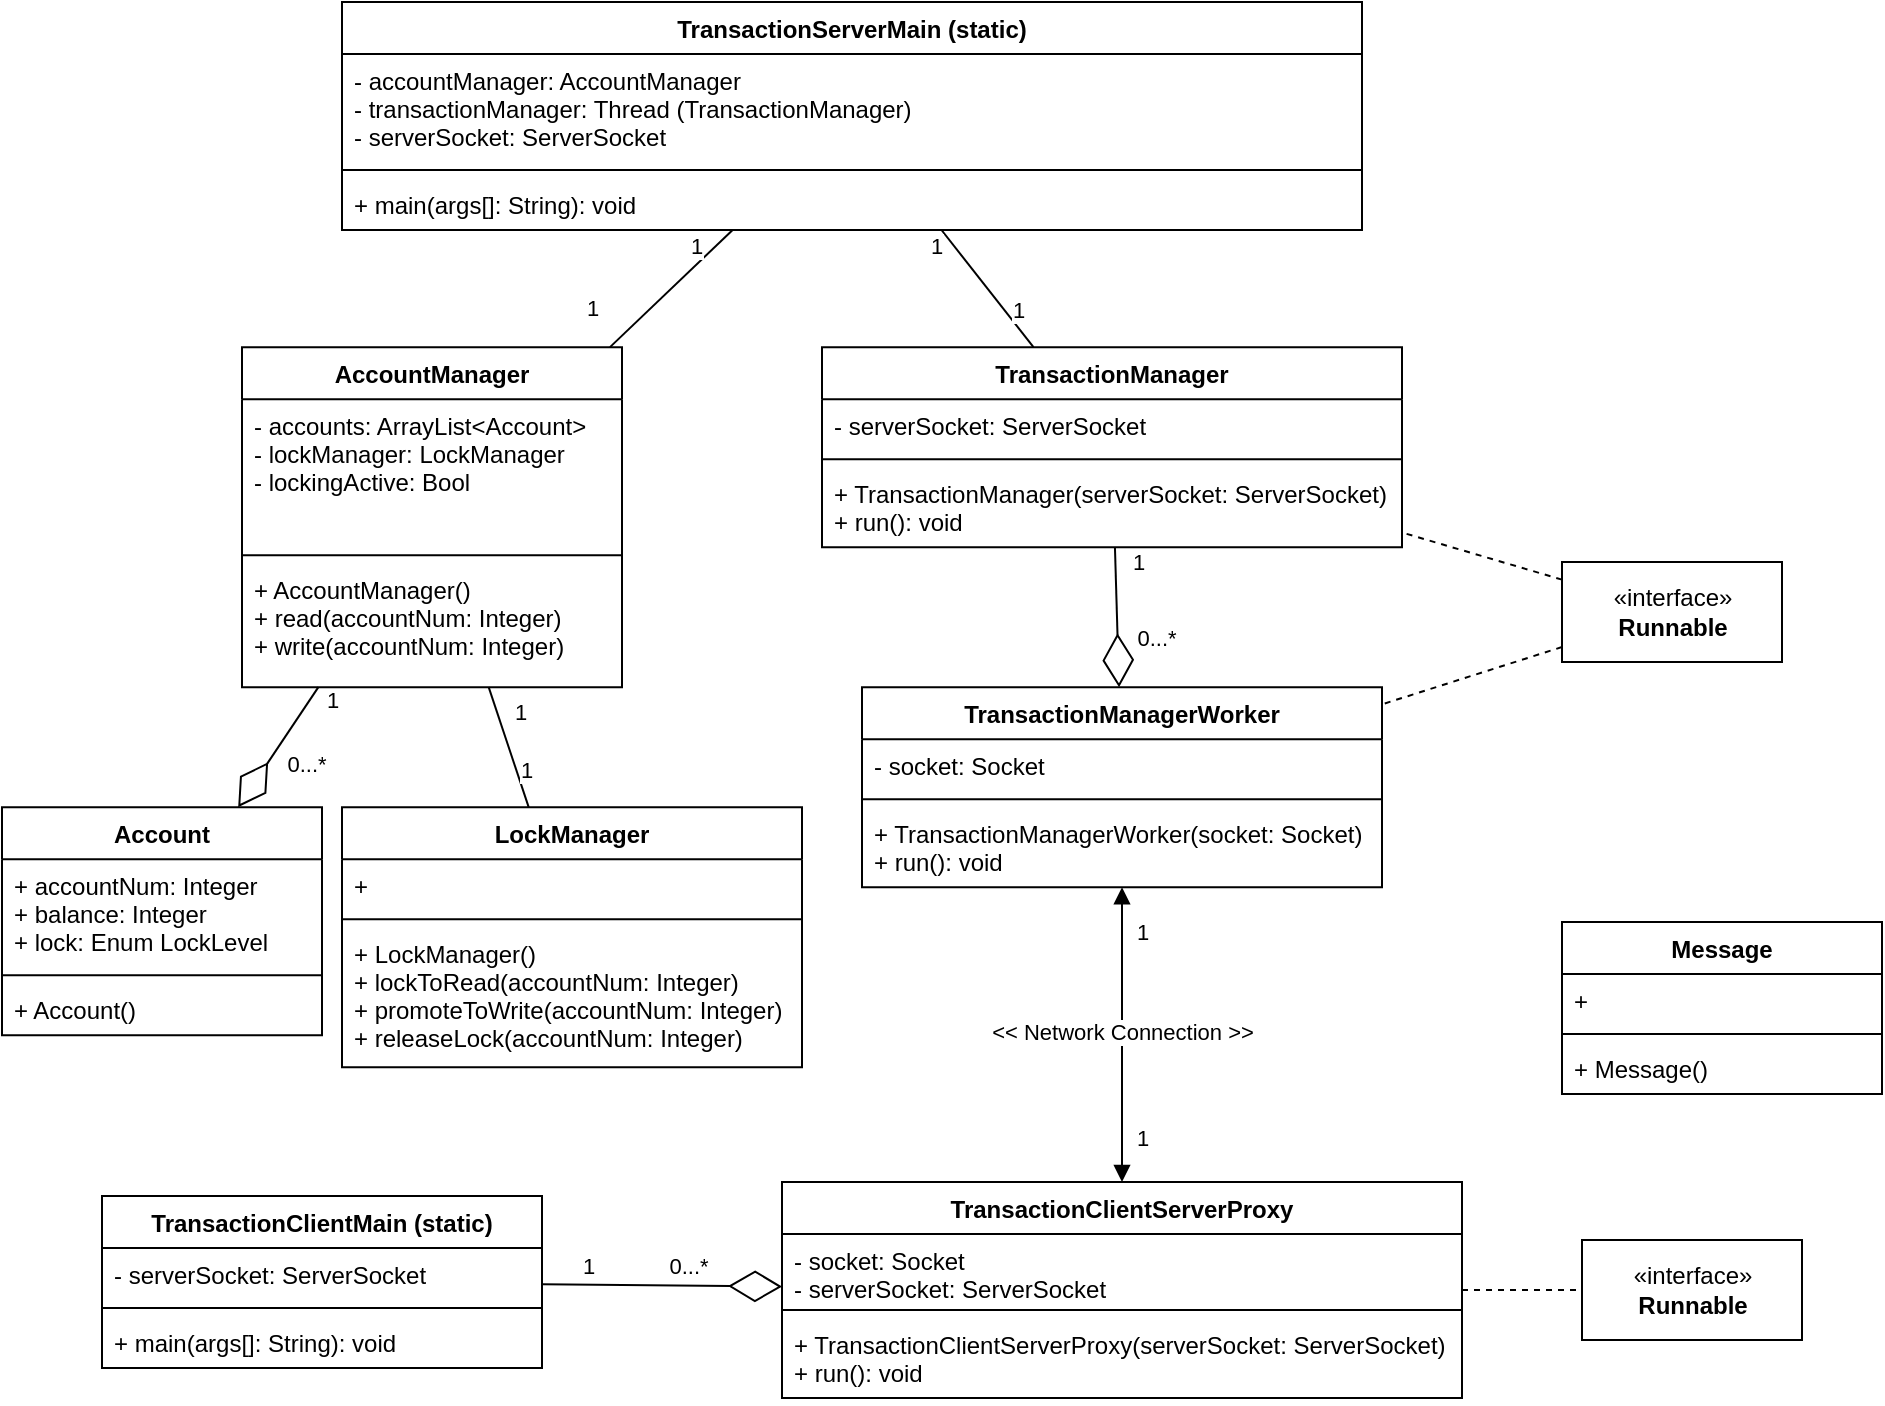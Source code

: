 <mxfile version="13.7.9" type="device"><diagram id="jX9AXcipegBINNQsfnJN" name="Page-1"><mxGraphModel dx="1116" dy="2000" grid="1" gridSize="10" guides="1" tooltips="1" connect="1" arrows="1" fold="1" page="1" pageScale="1" pageWidth="850" pageHeight="1100" math="0" shadow="0"><root><mxCell id="0"/><mxCell id="1" parent="0"/><mxCell id="NXaQ1Tgg4H0rjODwHbQp-44" style="rounded=0;orthogonalLoop=1;jettySize=auto;html=1;endArrow=none;endFill=0;" parent="1" source="NXaQ1Tgg4H0rjODwHbQp-5" target="NXaQ1Tgg4H0rjODwHbQp-17" edge="1"><mxGeometry relative="1" as="geometry"><mxPoint x="490" y="310" as="sourcePoint"/><mxPoint x="570" y="310" as="targetPoint"/></mxGeometry></mxCell><mxCell id="NXaQ1Tgg4H0rjODwHbQp-45" value="1" style="edgeLabel;html=1;align=center;verticalAlign=middle;resizable=0;points=[];" parent="NXaQ1Tgg4H0rjODwHbQp-44" vertex="1" connectable="0"><mxGeometry x="-0.709" relative="1" as="geometry"><mxPoint x="-9.81" y="-1.13" as="offset"/></mxGeometry></mxCell><mxCell id="NXaQ1Tgg4H0rjODwHbQp-46" value="1" style="edgeLabel;html=1;align=center;verticalAlign=middle;resizable=0;points=[];" parent="NXaQ1Tgg4H0rjODwHbQp-44" vertex="1" connectable="0"><mxGeometry x="0.811" y="-1" relative="1" as="geometry"><mxPoint x="-14" y="-14" as="offset"/></mxGeometry></mxCell><mxCell id="NXaQ1Tgg4H0rjODwHbQp-47" style="rounded=0;orthogonalLoop=1;jettySize=auto;html=1;endArrow=none;endFill=0;" parent="1" source="NXaQ1Tgg4H0rjODwHbQp-17" target="NXaQ1Tgg4H0rjODwHbQp-21" edge="1"><mxGeometry relative="1" as="geometry"><mxPoint x="808.974" y="98.57" as="sourcePoint"/><mxPoint x="746.026" y="202.57" as="targetPoint"/></mxGeometry></mxCell><mxCell id="NXaQ1Tgg4H0rjODwHbQp-48" value="1" style="edgeLabel;html=1;align=center;verticalAlign=middle;resizable=0;points=[];" parent="NXaQ1Tgg4H0rjODwHbQp-47" vertex="1" connectable="0"><mxGeometry x="-0.709" relative="1" as="geometry"><mxPoint x="12.96" y="3.24" as="offset"/></mxGeometry></mxCell><mxCell id="NXaQ1Tgg4H0rjODwHbQp-49" value="1" style="edgeLabel;html=1;align=center;verticalAlign=middle;resizable=0;points=[];" parent="NXaQ1Tgg4H0rjODwHbQp-47" vertex="1" connectable="0"><mxGeometry x="0.811" y="-1" relative="1" as="geometry"><mxPoint x="0.75" y="-14" as="offset"/></mxGeometry></mxCell><mxCell id="NXaQ1Tgg4H0rjODwHbQp-50" style="rounded=0;orthogonalLoop=1;jettySize=auto;html=1;endArrow=none;endFill=0;" parent="1" source="NXaQ1Tgg4H0rjODwHbQp-5" target="NXaQ1Tgg4H0rjODwHbQp-13" edge="1"><mxGeometry relative="1" as="geometry"><mxPoint x="818.974" y="136.0" as="sourcePoint"/><mxPoint x="756.026" y="240.0" as="targetPoint"/></mxGeometry></mxCell><mxCell id="NXaQ1Tgg4H0rjODwHbQp-51" value="1" style="edgeLabel;html=1;align=center;verticalAlign=middle;resizable=0;points=[];" parent="NXaQ1Tgg4H0rjODwHbQp-50" vertex="1" connectable="0"><mxGeometry x="-0.709" relative="1" as="geometry"><mxPoint x="-9.81" y="-1.13" as="offset"/></mxGeometry></mxCell><mxCell id="NXaQ1Tgg4H0rjODwHbQp-52" value="1" style="edgeLabel;html=1;align=center;verticalAlign=middle;resizable=0;points=[];" parent="NXaQ1Tgg4H0rjODwHbQp-50" vertex="1" connectable="0"><mxGeometry x="0.811" y="-1" relative="1" as="geometry"><mxPoint x="-3.2" y="-14" as="offset"/></mxGeometry></mxCell><mxCell id="NXaQ1Tgg4H0rjODwHbQp-53" value="" style="endArrow=diamondThin;endFill=0;endSize=24;html=1;" parent="1" source="NXaQ1Tgg4H0rjODwHbQp-17" target="NXaQ1Tgg4H0rjODwHbQp-33" edge="1"><mxGeometry width="160" relative="1" as="geometry"><mxPoint x="650" y="302.57" as="sourcePoint"/><mxPoint x="810" y="302.57" as="targetPoint"/></mxGeometry></mxCell><mxCell id="NXaQ1Tgg4H0rjODwHbQp-54" value="1" style="edgeLabel;html=1;align=center;verticalAlign=middle;resizable=0;points=[];" parent="NXaQ1Tgg4H0rjODwHbQp-53" vertex="1" connectable="0"><mxGeometry x="-0.742" y="-1" relative="1" as="geometry"><mxPoint x="12.32" y="-1.43" as="offset"/></mxGeometry></mxCell><mxCell id="NXaQ1Tgg4H0rjODwHbQp-55" value="0...*" style="edgeLabel;html=1;align=center;verticalAlign=middle;resizable=0;points=[];" parent="NXaQ1Tgg4H0rjODwHbQp-53" vertex="1" connectable="0"><mxGeometry x="0.279" relative="1" as="geometry"><mxPoint x="18.79" as="offset"/></mxGeometry></mxCell><mxCell id="NXaQ1Tgg4H0rjODwHbQp-57" value="" style="endArrow=diamondThin;endFill=0;endSize=24;html=1;" parent="1" source="NXaQ1Tgg4H0rjODwHbQp-13" target="NXaQ1Tgg4H0rjODwHbQp-25" edge="1"><mxGeometry width="160" relative="1" as="geometry"><mxPoint x="1147.765" y="300" as="sourcePoint"/><mxPoint x="1192.235" y="384" as="targetPoint"/></mxGeometry></mxCell><mxCell id="NXaQ1Tgg4H0rjODwHbQp-58" value="1" style="edgeLabel;html=1;align=center;verticalAlign=middle;resizable=0;points=[];" parent="NXaQ1Tgg4H0rjODwHbQp-57" vertex="1" connectable="0"><mxGeometry x="-0.742" y="-1" relative="1" as="geometry"><mxPoint x="12.32" y="-1.43" as="offset"/></mxGeometry></mxCell><mxCell id="NXaQ1Tgg4H0rjODwHbQp-59" value="0...*" style="edgeLabel;html=1;align=center;verticalAlign=middle;resizable=0;points=[];" parent="NXaQ1Tgg4H0rjODwHbQp-57" vertex="1" connectable="0"><mxGeometry x="0.279" relative="1" as="geometry"><mxPoint x="18.79" as="offset"/></mxGeometry></mxCell><mxCell id="igtJorB9SF969na8leFU-14" style="edgeStyle=none;rounded=0;orthogonalLoop=1;jettySize=auto;html=1;dashed=1;endArrow=none;endFill=0;" edge="1" parent="1" source="NXaQ1Tgg4H0rjODwHbQp-9" target="igtJorB9SF969na8leFU-13"><mxGeometry relative="1" as="geometry"/></mxCell><mxCell id="igtJorB9SF969na8leFU-11" style="rounded=0;orthogonalLoop=1;jettySize=auto;html=1;endArrow=none;endFill=0;dashed=1;" edge="1" parent="1" source="igtJorB9SF969na8leFU-9" target="NXaQ1Tgg4H0rjODwHbQp-13"><mxGeometry relative="1" as="geometry"/></mxCell><mxCell id="igtJorB9SF969na8leFU-12" style="edgeStyle=none;rounded=0;orthogonalLoop=1;jettySize=auto;html=1;dashed=1;endArrow=none;endFill=0;" edge="1" parent="1" source="igtJorB9SF969na8leFU-9" target="NXaQ1Tgg4H0rjODwHbQp-25"><mxGeometry relative="1" as="geometry"/></mxCell><mxCell id="igtJorB9SF969na8leFU-9" value="«interface»&lt;br&gt;&lt;b&gt;Runnable&lt;/b&gt;" style="html=1;" vertex="1" parent="1"><mxGeometry x="1260" y="240" width="110" height="50" as="geometry"/></mxCell><mxCell id="igtJorB9SF969na8leFU-13" value="«interface»&lt;br&gt;&lt;b&gt;Runnable&lt;/b&gt;" style="html=1;" vertex="1" parent="1"><mxGeometry x="1270" y="579" width="110" height="50" as="geometry"/></mxCell><mxCell id="igtJorB9SF969na8leFU-15" value="" style="endArrow=diamondThin;endFill=0;endSize=24;html=1;" edge="1" parent="1" source="NXaQ1Tgg4H0rjODwHbQp-1" target="NXaQ1Tgg4H0rjODwHbQp-9"><mxGeometry width="160" relative="1" as="geometry"><mxPoint x="750" y="607.0" as="sourcePoint"/><mxPoint x="850" y="607.0" as="targetPoint"/></mxGeometry></mxCell><mxCell id="igtJorB9SF969na8leFU-16" value="1" style="edgeLabel;html=1;align=center;verticalAlign=middle;resizable=0;points=[];" vertex="1" connectable="0" parent="igtJorB9SF969na8leFU-15"><mxGeometry x="-0.742" y="-1" relative="1" as="geometry"><mxPoint x="6.9" y="-11" as="offset"/></mxGeometry></mxCell><mxCell id="igtJorB9SF969na8leFU-17" value="0...*" style="edgeLabel;html=1;align=center;verticalAlign=middle;resizable=0;points=[];" vertex="1" connectable="0" parent="igtJorB9SF969na8leFU-15"><mxGeometry x="0.279" relative="1" as="geometry"><mxPoint x="-4.14" y="-10" as="offset"/></mxGeometry></mxCell><mxCell id="igtJorB9SF969na8leFU-18" style="edgeStyle=none;rounded=0;orthogonalLoop=1;jettySize=auto;html=1;endArrow=block;endFill=1;startArrow=block;startFill=1;" edge="1" parent="1" source="NXaQ1Tgg4H0rjODwHbQp-25" target="NXaQ1Tgg4H0rjODwHbQp-9"><mxGeometry relative="1" as="geometry"/></mxCell><mxCell id="igtJorB9SF969na8leFU-19" value="&amp;lt;&amp;lt; Network Connection &amp;gt;&amp;gt;" style="edgeLabel;html=1;align=center;verticalAlign=middle;resizable=0;points=[];" vertex="1" connectable="0" parent="igtJorB9SF969na8leFU-18"><mxGeometry x="-0.026" relative="1" as="geometry"><mxPoint as="offset"/></mxGeometry></mxCell><mxCell id="igtJorB9SF969na8leFU-24" value="1" style="edgeLabel;html=1;align=center;verticalAlign=middle;resizable=0;points=[];" vertex="1" connectable="0" parent="igtJorB9SF969na8leFU-18"><mxGeometry x="-0.717" y="2" relative="1" as="geometry"><mxPoint x="8" y="1.67" as="offset"/></mxGeometry></mxCell><mxCell id="igtJorB9SF969na8leFU-25" value="1" style="edgeLabel;html=1;align=center;verticalAlign=middle;resizable=0;points=[];" vertex="1" connectable="0" parent="igtJorB9SF969na8leFU-18"><mxGeometry x="0.7" y="1" relative="1" as="geometry"><mxPoint x="9" as="offset"/></mxGeometry></mxCell><mxCell id="NXaQ1Tgg4H0rjODwHbQp-5" value="TransactionServerMain (static)" style="swimlane;fontStyle=1;align=center;verticalAlign=top;childLayout=stackLayout;horizontal=1;startSize=26;horizontalStack=0;resizeParent=1;resizeParentMax=0;resizeLast=0;collapsible=1;marginBottom=0;" parent="1" vertex="1"><mxGeometry x="650" y="-40" width="510" height="114" as="geometry"/></mxCell><mxCell id="NXaQ1Tgg4H0rjODwHbQp-6" value="- accountManager: AccountManager&#10;- transactionManager: Thread (TransactionManager)&#10;- serverSocket: ServerSocket" style="text;strokeColor=none;fillColor=none;align=left;verticalAlign=top;spacingLeft=4;spacingRight=4;overflow=hidden;rotatable=0;points=[[0,0.5],[1,0.5]];portConstraint=eastwest;" parent="NXaQ1Tgg4H0rjODwHbQp-5" vertex="1"><mxGeometry y="26" width="510" height="54" as="geometry"/></mxCell><mxCell id="NXaQ1Tgg4H0rjODwHbQp-7" value="" style="line;strokeWidth=1;fillColor=none;align=left;verticalAlign=middle;spacingTop=-1;spacingLeft=3;spacingRight=3;rotatable=0;labelPosition=right;points=[];portConstraint=eastwest;" parent="NXaQ1Tgg4H0rjODwHbQp-5" vertex="1"><mxGeometry y="80" width="510" height="8" as="geometry"/></mxCell><mxCell id="NXaQ1Tgg4H0rjODwHbQp-8" value="+ main(args[]: String): void" style="text;strokeColor=none;fillColor=none;align=left;verticalAlign=top;spacingLeft=4;spacingRight=4;overflow=hidden;rotatable=0;points=[[0,0.5],[1,0.5]];portConstraint=eastwest;" parent="NXaQ1Tgg4H0rjODwHbQp-5" vertex="1"><mxGeometry y="88" width="510" height="26" as="geometry"/></mxCell><mxCell id="NXaQ1Tgg4H0rjODwHbQp-33" value="Account" style="swimlane;fontStyle=1;align=center;verticalAlign=top;childLayout=stackLayout;horizontal=1;startSize=26;horizontalStack=0;resizeParent=1;resizeParentMax=0;resizeLast=0;collapsible=1;marginBottom=0;" parent="1" vertex="1"><mxGeometry x="480" y="362.57" width="160" height="114" as="geometry"/></mxCell><mxCell id="NXaQ1Tgg4H0rjODwHbQp-34" value="+ accountNum: Integer&#10;+ balance: Integer&#10;+ lock: Enum LockLevel" style="text;strokeColor=none;fillColor=none;align=left;verticalAlign=top;spacingLeft=4;spacingRight=4;overflow=hidden;rotatable=0;points=[[0,0.5],[1,0.5]];portConstraint=eastwest;" parent="NXaQ1Tgg4H0rjODwHbQp-33" vertex="1"><mxGeometry y="26" width="160" height="54" as="geometry"/></mxCell><mxCell id="NXaQ1Tgg4H0rjODwHbQp-35" value="" style="line;strokeWidth=1;fillColor=none;align=left;verticalAlign=middle;spacingTop=-1;spacingLeft=3;spacingRight=3;rotatable=0;labelPosition=right;points=[];portConstraint=eastwest;" parent="NXaQ1Tgg4H0rjODwHbQp-33" vertex="1"><mxGeometry y="80" width="160" height="8" as="geometry"/></mxCell><mxCell id="NXaQ1Tgg4H0rjODwHbQp-36" value="+ Account()" style="text;strokeColor=none;fillColor=none;align=left;verticalAlign=top;spacingLeft=4;spacingRight=4;overflow=hidden;rotatable=0;points=[[0,0.5],[1,0.5]];portConstraint=eastwest;" parent="NXaQ1Tgg4H0rjODwHbQp-33" vertex="1"><mxGeometry y="88" width="160" height="26" as="geometry"/></mxCell><mxCell id="NXaQ1Tgg4H0rjODwHbQp-21" value="LockManager" style="swimlane;fontStyle=1;align=center;verticalAlign=top;childLayout=stackLayout;horizontal=1;startSize=26;horizontalStack=0;resizeParent=1;resizeParentMax=0;resizeLast=0;collapsible=1;marginBottom=0;" parent="1" vertex="1"><mxGeometry x="650" y="362.57" width="230" height="130" as="geometry"/></mxCell><mxCell id="NXaQ1Tgg4H0rjODwHbQp-22" value="+ " style="text;strokeColor=none;fillColor=none;align=left;verticalAlign=top;spacingLeft=4;spacingRight=4;overflow=hidden;rotatable=0;points=[[0,0.5],[1,0.5]];portConstraint=eastwest;" parent="NXaQ1Tgg4H0rjODwHbQp-21" vertex="1"><mxGeometry y="26" width="230" height="26" as="geometry"/></mxCell><mxCell id="NXaQ1Tgg4H0rjODwHbQp-23" value="" style="line;strokeWidth=1;fillColor=none;align=left;verticalAlign=middle;spacingTop=-1;spacingLeft=3;spacingRight=3;rotatable=0;labelPosition=right;points=[];portConstraint=eastwest;" parent="NXaQ1Tgg4H0rjODwHbQp-21" vertex="1"><mxGeometry y="52" width="230" height="8" as="geometry"/></mxCell><mxCell id="NXaQ1Tgg4H0rjODwHbQp-24" value="+ LockManager()&#10;+ lockToRead(accountNum: Integer)&#10;+ promoteToWrite(accountNum: Integer)&#10;+ releaseLock(accountNum: Integer)" style="text;strokeColor=none;fillColor=none;align=left;verticalAlign=top;spacingLeft=4;spacingRight=4;overflow=hidden;rotatable=0;points=[[0,0.5],[1,0.5]];portConstraint=eastwest;" parent="NXaQ1Tgg4H0rjODwHbQp-21" vertex="1"><mxGeometry y="60" width="230" height="70" as="geometry"/></mxCell><mxCell id="NXaQ1Tgg4H0rjODwHbQp-17" value="AccountManager" style="swimlane;fontStyle=1;align=center;verticalAlign=top;childLayout=stackLayout;horizontal=1;startSize=26;horizontalStack=0;resizeParent=1;resizeParentMax=0;resizeLast=0;collapsible=1;marginBottom=0;" parent="1" vertex="1"><mxGeometry x="600" y="132.57" width="190" height="170" as="geometry"/></mxCell><mxCell id="NXaQ1Tgg4H0rjODwHbQp-18" value="- accounts: ArrayList&lt;Account&gt;&#10;- lockManager: LockManager&#10;- lockingActive: Bool" style="text;strokeColor=none;fillColor=none;align=left;verticalAlign=top;spacingLeft=4;spacingRight=4;overflow=hidden;rotatable=0;points=[[0,0.5],[1,0.5]];portConstraint=eastwest;" parent="NXaQ1Tgg4H0rjODwHbQp-17" vertex="1"><mxGeometry y="26" width="190" height="74" as="geometry"/></mxCell><mxCell id="NXaQ1Tgg4H0rjODwHbQp-19" value="" style="line;strokeWidth=1;fillColor=none;align=left;verticalAlign=middle;spacingTop=-1;spacingLeft=3;spacingRight=3;rotatable=0;labelPosition=right;points=[];portConstraint=eastwest;" parent="NXaQ1Tgg4H0rjODwHbQp-17" vertex="1"><mxGeometry y="100" width="190" height="8" as="geometry"/></mxCell><mxCell id="NXaQ1Tgg4H0rjODwHbQp-20" value="+ AccountManager()&#10;+ read(accountNum: Integer)&#10;+ write(accountNum: Integer)" style="text;strokeColor=none;fillColor=none;align=left;verticalAlign=top;spacingLeft=4;spacingRight=4;overflow=hidden;rotatable=0;points=[[0,0.5],[1,0.5]];portConstraint=eastwest;" parent="NXaQ1Tgg4H0rjODwHbQp-17" vertex="1"><mxGeometry y="108" width="190" height="62" as="geometry"/></mxCell><mxCell id="NXaQ1Tgg4H0rjODwHbQp-13" value="TransactionManager" style="swimlane;fontStyle=1;align=center;verticalAlign=top;childLayout=stackLayout;horizontal=1;startSize=26;horizontalStack=0;resizeParent=1;resizeParentMax=0;resizeLast=0;collapsible=1;marginBottom=0;" parent="1" vertex="1"><mxGeometry x="890" y="132.57" width="290" height="100" as="geometry"/></mxCell><mxCell id="NXaQ1Tgg4H0rjODwHbQp-14" value="- serverSocket: ServerSocket" style="text;strokeColor=none;fillColor=none;align=left;verticalAlign=top;spacingLeft=4;spacingRight=4;overflow=hidden;rotatable=0;points=[[0,0.5],[1,0.5]];portConstraint=eastwest;" parent="NXaQ1Tgg4H0rjODwHbQp-13" vertex="1"><mxGeometry y="26" width="290" height="26" as="geometry"/></mxCell><mxCell id="NXaQ1Tgg4H0rjODwHbQp-15" value="" style="line;strokeWidth=1;fillColor=none;align=left;verticalAlign=middle;spacingTop=-1;spacingLeft=3;spacingRight=3;rotatable=0;labelPosition=right;points=[];portConstraint=eastwest;" parent="NXaQ1Tgg4H0rjODwHbQp-13" vertex="1"><mxGeometry y="52" width="290" height="8" as="geometry"/></mxCell><mxCell id="NXaQ1Tgg4H0rjODwHbQp-16" value="+ TransactionManager(serverSocket: ServerSocket)&#10;+ run(): void" style="text;strokeColor=none;fillColor=none;align=left;verticalAlign=top;spacingLeft=4;spacingRight=4;overflow=hidden;rotatable=0;points=[[0,0.5],[1,0.5]];portConstraint=eastwest;" parent="NXaQ1Tgg4H0rjODwHbQp-13" vertex="1"><mxGeometry y="60" width="290" height="40" as="geometry"/></mxCell><mxCell id="NXaQ1Tgg4H0rjODwHbQp-25" value="TransactionManagerWorker" style="swimlane;fontStyle=1;align=center;verticalAlign=top;childLayout=stackLayout;horizontal=1;startSize=26;horizontalStack=0;resizeParent=1;resizeParentMax=0;resizeLast=0;collapsible=1;marginBottom=0;" parent="1" vertex="1"><mxGeometry x="910" y="302.57" width="260" height="100" as="geometry"/></mxCell><mxCell id="NXaQ1Tgg4H0rjODwHbQp-26" value="- socket: Socket" style="text;strokeColor=none;fillColor=none;align=left;verticalAlign=top;spacingLeft=4;spacingRight=4;overflow=hidden;rotatable=0;points=[[0,0.5],[1,0.5]];portConstraint=eastwest;" parent="NXaQ1Tgg4H0rjODwHbQp-25" vertex="1"><mxGeometry y="26" width="260" height="26" as="geometry"/></mxCell><mxCell id="NXaQ1Tgg4H0rjODwHbQp-27" value="" style="line;strokeWidth=1;fillColor=none;align=left;verticalAlign=middle;spacingTop=-1;spacingLeft=3;spacingRight=3;rotatable=0;labelPosition=right;points=[];portConstraint=eastwest;" parent="NXaQ1Tgg4H0rjODwHbQp-25" vertex="1"><mxGeometry y="52" width="260" height="8" as="geometry"/></mxCell><mxCell id="NXaQ1Tgg4H0rjODwHbQp-28" value="+ TransactionManagerWorker(socket: Socket)&#10;+ run(): void" style="text;strokeColor=none;fillColor=none;align=left;verticalAlign=top;spacingLeft=4;spacingRight=4;overflow=hidden;rotatable=0;points=[[0,0.5],[1,0.5]];portConstraint=eastwest;" parent="NXaQ1Tgg4H0rjODwHbQp-25" vertex="1"><mxGeometry y="60" width="260" height="40" as="geometry"/></mxCell><mxCell id="NXaQ1Tgg4H0rjODwHbQp-1" value="TransactionClientMain (static)" style="swimlane;fontStyle=1;align=center;verticalAlign=top;childLayout=stackLayout;horizontal=1;startSize=26;horizontalStack=0;resizeParent=1;resizeParentMax=0;resizeLast=0;collapsible=1;marginBottom=0;" parent="1" vertex="1"><mxGeometry x="530" y="557" width="220" height="86" as="geometry"/></mxCell><mxCell id="NXaQ1Tgg4H0rjODwHbQp-2" value="- serverSocket: ServerSocket" style="text;strokeColor=none;fillColor=none;align=left;verticalAlign=top;spacingLeft=4;spacingRight=4;overflow=hidden;rotatable=0;points=[[0,0.5],[1,0.5]];portConstraint=eastwest;" parent="NXaQ1Tgg4H0rjODwHbQp-1" vertex="1"><mxGeometry y="26" width="220" height="26" as="geometry"/></mxCell><mxCell id="NXaQ1Tgg4H0rjODwHbQp-3" value="" style="line;strokeWidth=1;fillColor=none;align=left;verticalAlign=middle;spacingTop=-1;spacingLeft=3;spacingRight=3;rotatable=0;labelPosition=right;points=[];portConstraint=eastwest;" parent="NXaQ1Tgg4H0rjODwHbQp-1" vertex="1"><mxGeometry y="52" width="220" height="8" as="geometry"/></mxCell><mxCell id="NXaQ1Tgg4H0rjODwHbQp-4" value="+ main(args[]: String): void" style="text;strokeColor=none;fillColor=none;align=left;verticalAlign=top;spacingLeft=4;spacingRight=4;overflow=hidden;rotatable=0;points=[[0,0.5],[1,0.5]];portConstraint=eastwest;" parent="NXaQ1Tgg4H0rjODwHbQp-1" vertex="1"><mxGeometry y="60" width="220" height="26" as="geometry"/></mxCell><mxCell id="NXaQ1Tgg4H0rjODwHbQp-9" value="TransactionClientServerProxy" style="swimlane;fontStyle=1;align=center;verticalAlign=top;childLayout=stackLayout;horizontal=1;startSize=26;horizontalStack=0;resizeParent=1;resizeParentMax=0;resizeLast=0;collapsible=1;marginBottom=0;" parent="1" vertex="1"><mxGeometry x="870" y="550" width="340" height="108" as="geometry"/></mxCell><mxCell id="NXaQ1Tgg4H0rjODwHbQp-10" value="- socket: Socket&#10;- serverSocket: ServerSocket" style="text;strokeColor=none;fillColor=none;align=left;verticalAlign=top;spacingLeft=4;spacingRight=4;overflow=hidden;rotatable=0;points=[[0,0.5],[1,0.5]];portConstraint=eastwest;" parent="NXaQ1Tgg4H0rjODwHbQp-9" vertex="1"><mxGeometry y="26" width="340" height="34" as="geometry"/></mxCell><mxCell id="NXaQ1Tgg4H0rjODwHbQp-11" value="" style="line;strokeWidth=1;fillColor=none;align=left;verticalAlign=middle;spacingTop=-1;spacingLeft=3;spacingRight=3;rotatable=0;labelPosition=right;points=[];portConstraint=eastwest;" parent="NXaQ1Tgg4H0rjODwHbQp-9" vertex="1"><mxGeometry y="60" width="340" height="8" as="geometry"/></mxCell><mxCell id="NXaQ1Tgg4H0rjODwHbQp-12" value="+ TransactionClientServerProxy(serverSocket: ServerSocket)&#10;+ run(): void" style="text;strokeColor=none;fillColor=none;align=left;verticalAlign=top;spacingLeft=4;spacingRight=4;overflow=hidden;rotatable=0;points=[[0,0.5],[1,0.5]];portConstraint=eastwest;" parent="NXaQ1Tgg4H0rjODwHbQp-9" vertex="1"><mxGeometry y="68" width="340" height="40" as="geometry"/></mxCell><mxCell id="igtJorB9SF969na8leFU-20" value="Message" style="swimlane;fontStyle=1;align=center;verticalAlign=top;childLayout=stackLayout;horizontal=1;startSize=26;horizontalStack=0;resizeParent=1;resizeParentMax=0;resizeLast=0;collapsible=1;marginBottom=0;" vertex="1" parent="1"><mxGeometry x="1260" y="420" width="160" height="86" as="geometry"/></mxCell><mxCell id="igtJorB9SF969na8leFU-21" value="+ " style="text;strokeColor=none;fillColor=none;align=left;verticalAlign=top;spacingLeft=4;spacingRight=4;overflow=hidden;rotatable=0;points=[[0,0.5],[1,0.5]];portConstraint=eastwest;" vertex="1" parent="igtJorB9SF969na8leFU-20"><mxGeometry y="26" width="160" height="26" as="geometry"/></mxCell><mxCell id="igtJorB9SF969na8leFU-22" value="" style="line;strokeWidth=1;fillColor=none;align=left;verticalAlign=middle;spacingTop=-1;spacingLeft=3;spacingRight=3;rotatable=0;labelPosition=right;points=[];portConstraint=eastwest;" vertex="1" parent="igtJorB9SF969na8leFU-20"><mxGeometry y="52" width="160" height="8" as="geometry"/></mxCell><mxCell id="igtJorB9SF969na8leFU-23" value="+ Message()" style="text;strokeColor=none;fillColor=none;align=left;verticalAlign=top;spacingLeft=4;spacingRight=4;overflow=hidden;rotatable=0;points=[[0,0.5],[1,0.5]];portConstraint=eastwest;" vertex="1" parent="igtJorB9SF969na8leFU-20"><mxGeometry y="60" width="160" height="26" as="geometry"/></mxCell></root></mxGraphModel></diagram></mxfile>